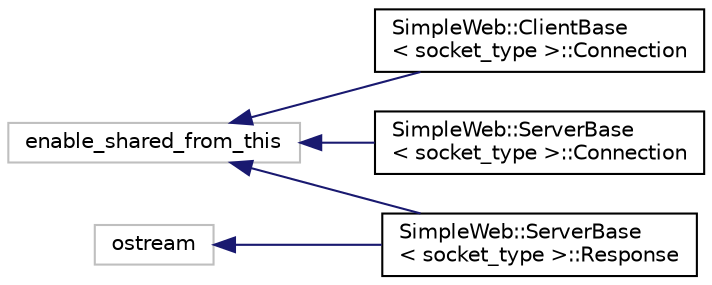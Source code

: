 digraph "Graphical Class Hierarchy"
{
  edge [fontname="Helvetica",fontsize="10",labelfontname="Helvetica",labelfontsize="10"];
  node [fontname="Helvetica",fontsize="10",shape=record];
  rankdir="LR";
  Node1 [label="enable_shared_from_this",height=0.2,width=0.4,color="grey75", fillcolor="white", style="filled"];
  Node1 -> Node2 [dir="back",color="midnightblue",fontsize="10",style="solid",fontname="Helvetica"];
  Node2 [label="SimpleWeb::ClientBase\l\< socket_type \>::Connection",height=0.2,width=0.4,color="black", fillcolor="white", style="filled",URL="$classSimpleWeb_1_1ClientBase_1_1Connection.html"];
  Node1 -> Node3 [dir="back",color="midnightblue",fontsize="10",style="solid",fontname="Helvetica"];
  Node3 [label="SimpleWeb::ServerBase\l\< socket_type \>::Connection",height=0.2,width=0.4,color="black", fillcolor="white", style="filled",URL="$classSimpleWeb_1_1ServerBase_1_1Connection.html"];
  Node1 -> Node4 [dir="back",color="midnightblue",fontsize="10",style="solid",fontname="Helvetica"];
  Node4 [label="SimpleWeb::ServerBase\l\< socket_type \>::Response",height=0.2,width=0.4,color="black", fillcolor="white", style="filled",URL="$classSimpleWeb_1_1ServerBase_1_1Response.html"];
  Node5 [label="ostream",height=0.2,width=0.4,color="grey75", fillcolor="white", style="filled"];
  Node5 -> Node4 [dir="back",color="midnightblue",fontsize="10",style="solid",fontname="Helvetica"];
}
